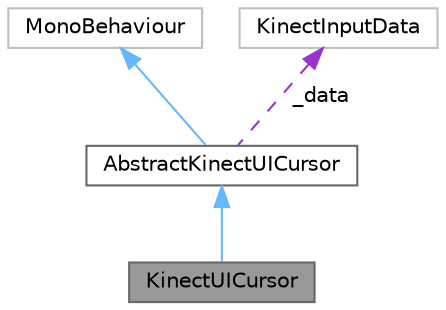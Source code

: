 digraph "KinectUICursor"
{
 // LATEX_PDF_SIZE
  bgcolor="transparent";
  edge [fontname=Helvetica,fontsize=10,labelfontname=Helvetica,labelfontsize=10];
  node [fontname=Helvetica,fontsize=10,shape=box,height=0.2,width=0.4];
  Node1 [label="KinectUICursor",height=0.2,width=0.4,color="gray40", fillcolor="grey60", style="filled", fontcolor="black",tooltip=" "];
  Node2 -> Node1 [dir="back",color="steelblue1",style="solid"];
  Node2 [label="AbstractKinectUICursor",height=0.2,width=0.4,color="gray40", fillcolor="white", style="filled",URL="$class_abstract_kinect_u_i_cursor.html",tooltip="Abstract UI component class for hand cursor objects."];
  Node3 -> Node2 [dir="back",color="steelblue1",style="solid"];
  Node3 [label="MonoBehaviour",height=0.2,width=0.4,color="grey75", fillcolor="white", style="filled",tooltip=" "];
  Node4 -> Node2 [dir="back",color="darkorchid3",style="dashed",label=" _data" ];
  Node4 [label="KinectInputData",height=0.2,width=0.4,color="grey75", fillcolor="white", style="filled",URL="$class_kinect_input_data.html",tooltip=" "];
}
